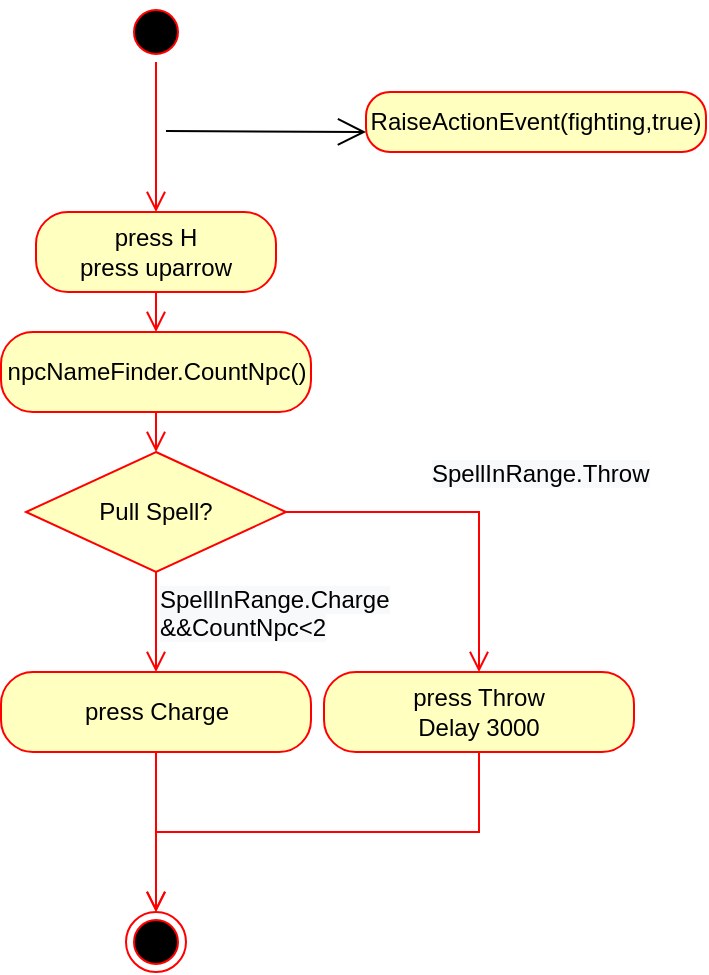 <mxfile version="20.0.3" type="github">
  <diagram id="U_paM8OxLwR11u6vjeap" name="Page-1">
    <mxGraphModel dx="1422" dy="762" grid="1" gridSize="10" guides="1" tooltips="1" connect="1" arrows="1" fold="1" page="1" pageScale="1" pageWidth="827" pageHeight="1169" math="0" shadow="0">
      <root>
        <mxCell id="0" />
        <mxCell id="1" parent="0" />
        <mxCell id="TsfCPlx0A-p-hAjdHoSZ-2" value="press H&lt;br&gt;press uparrow" style="rounded=1;whiteSpace=wrap;html=1;arcSize=40;fontColor=#000000;fillColor=#ffffc0;strokeColor=#ff0000;" vertex="1" parent="1">
          <mxGeometry x="115" y="660" width="120" height="40" as="geometry" />
        </mxCell>
        <mxCell id="TsfCPlx0A-p-hAjdHoSZ-3" value="" style="edgeStyle=orthogonalEdgeStyle;html=1;verticalAlign=bottom;endArrow=open;endSize=8;strokeColor=#ff0000;rounded=0;" edge="1" source="TsfCPlx0A-p-hAjdHoSZ-2" parent="1">
          <mxGeometry relative="1" as="geometry">
            <mxPoint x="175" y="720" as="targetPoint" />
          </mxGeometry>
        </mxCell>
        <mxCell id="TsfCPlx0A-p-hAjdHoSZ-4" value="" style="edgeStyle=orthogonalEdgeStyle;html=1;verticalAlign=bottom;endArrow=open;endSize=8;strokeColor=#ff0000;rounded=0;exitX=0.5;exitY=1;exitDx=0;exitDy=0;" edge="1" parent="1">
          <mxGeometry relative="1" as="geometry">
            <mxPoint x="175" y="660" as="targetPoint" />
            <mxPoint x="175" y="585" as="sourcePoint" />
          </mxGeometry>
        </mxCell>
        <mxCell id="TsfCPlx0A-p-hAjdHoSZ-5" value="&lt;span style=&quot;text-align: left;&quot;&gt;RaiseActionEvent(fighting,true)&lt;/span&gt;" style="rounded=1;whiteSpace=wrap;html=1;arcSize=40;fontColor=#000000;fillColor=#ffffc0;strokeColor=#ff0000;" vertex="1" parent="1">
          <mxGeometry x="280" y="600" width="170" height="30" as="geometry" />
        </mxCell>
        <mxCell id="TsfCPlx0A-p-hAjdHoSZ-6" value="" style="endArrow=open;endFill=1;endSize=12;html=1;rounded=0;" edge="1" parent="1">
          <mxGeometry width="160" relative="1" as="geometry">
            <mxPoint x="180" y="619.5" as="sourcePoint" />
            <mxPoint x="280" y="620" as="targetPoint" />
          </mxGeometry>
        </mxCell>
        <mxCell id="TsfCPlx0A-p-hAjdHoSZ-7" value="npcNameFinder.CountNpc()" style="rounded=1;whiteSpace=wrap;html=1;arcSize=40;fontColor=#000000;fillColor=#ffffc0;strokeColor=#ff0000;" vertex="1" parent="1">
          <mxGeometry x="97.5" y="720" width="155" height="40" as="geometry" />
        </mxCell>
        <mxCell id="TsfCPlx0A-p-hAjdHoSZ-8" value="Pull Spell?" style="rhombus;whiteSpace=wrap;html=1;fillColor=#ffffc0;strokeColor=#ff0000;" vertex="1" parent="1">
          <mxGeometry x="110" y="780" width="130" height="60" as="geometry" />
        </mxCell>
        <mxCell id="TsfCPlx0A-p-hAjdHoSZ-9" value="&lt;span style=&quot;font-size: 12px; text-align: center; background-color: rgb(248, 249, 250);&quot;&gt;SpellInRange.&lt;/span&gt;&lt;span style=&quot;font-size: 12px; text-align: center; background-color: rgb(248, 249, 250);&quot;&gt;Throw&lt;/span&gt;" style="edgeStyle=orthogonalEdgeStyle;html=1;align=left;verticalAlign=bottom;endArrow=open;endSize=8;strokeColor=#ff0000;rounded=0;entryX=0.5;entryY=0;entryDx=0;entryDy=0;" edge="1" source="TsfCPlx0A-p-hAjdHoSZ-8" parent="1" target="TsfCPlx0A-p-hAjdHoSZ-13">
          <mxGeometry x="-0.2" y="10" relative="1" as="geometry">
            <mxPoint x="340" y="810" as="targetPoint" />
            <mxPoint as="offset" />
          </mxGeometry>
        </mxCell>
        <mxCell id="TsfCPlx0A-p-hAjdHoSZ-10" value="&lt;span style=&quot;font-size: 12px; text-align: center; background-color: rgb(248, 249, 250);&quot;&gt;SpellInRange.Charge&lt;/span&gt;&lt;br style=&quot;font-size: 12px; text-align: center; background-color: rgb(248, 249, 250);&quot;&gt;&lt;span style=&quot;font-size: 12px; text-align: center; background-color: rgb(248, 249, 250);&quot;&gt;&amp;amp;&amp;amp;CountNpc&amp;lt;2&lt;/span&gt;" style="edgeStyle=orthogonalEdgeStyle;html=1;align=left;verticalAlign=top;endArrow=open;endSize=8;strokeColor=#ff0000;rounded=0;" edge="1" source="TsfCPlx0A-p-hAjdHoSZ-8" parent="1">
          <mxGeometry x="-1" relative="1" as="geometry">
            <mxPoint x="175" y="890" as="targetPoint" />
            <Array as="points">
              <mxPoint x="175" y="890" />
            </Array>
          </mxGeometry>
        </mxCell>
        <mxCell id="TsfCPlx0A-p-hAjdHoSZ-11" value="" style="edgeStyle=orthogonalEdgeStyle;html=1;verticalAlign=bottom;endArrow=open;endSize=8;strokeColor=#ff0000;rounded=0;exitX=0.5;exitY=1;exitDx=0;exitDy=0;entryX=0.5;entryY=0;entryDx=0;entryDy=0;" edge="1" parent="1" source="TsfCPlx0A-p-hAjdHoSZ-7" target="TsfCPlx0A-p-hAjdHoSZ-8">
          <mxGeometry relative="1" as="geometry">
            <mxPoint x="185" y="730" as="targetPoint" />
            <mxPoint x="185" y="710" as="sourcePoint" />
            <Array as="points">
              <mxPoint x="175" y="770" />
              <mxPoint x="175" y="770" />
            </Array>
          </mxGeometry>
        </mxCell>
        <mxCell id="TsfCPlx0A-p-hAjdHoSZ-12" value="press Charge&lt;br&gt;" style="rounded=1;whiteSpace=wrap;html=1;arcSize=40;fontColor=#000000;fillColor=#ffffc0;strokeColor=#ff0000;" vertex="1" parent="1">
          <mxGeometry x="97.5" y="890" width="155" height="40" as="geometry" />
        </mxCell>
        <mxCell id="TsfCPlx0A-p-hAjdHoSZ-13" value="press Throw&lt;br&gt;Delay 3000" style="rounded=1;whiteSpace=wrap;html=1;arcSize=40;fontColor=#000000;fillColor=#ffffc0;strokeColor=#ff0000;" vertex="1" parent="1">
          <mxGeometry x="259" y="890" width="155" height="40" as="geometry" />
        </mxCell>
        <mxCell id="TsfCPlx0A-p-hAjdHoSZ-14" value="" style="ellipse;html=1;shape=endState;fillColor=#000000;strokeColor=#ff0000;" vertex="1" parent="1">
          <mxGeometry x="160" y="1010" width="30" height="30" as="geometry" />
        </mxCell>
        <mxCell id="TsfCPlx0A-p-hAjdHoSZ-15" value="" style="ellipse;html=1;shape=startState;fillColor=#000000;strokeColor=#ff0000;" vertex="1" parent="1">
          <mxGeometry x="160" y="555" width="30" height="30" as="geometry" />
        </mxCell>
        <mxCell id="TsfCPlx0A-p-hAjdHoSZ-17" value="" style="edgeStyle=orthogonalEdgeStyle;html=1;verticalAlign=bottom;endArrow=open;endSize=8;strokeColor=#ff0000;rounded=0;exitX=0.5;exitY=1;exitDx=0;exitDy=0;entryX=0.5;entryY=0;entryDx=0;entryDy=0;" edge="1" parent="1" source="TsfCPlx0A-p-hAjdHoSZ-12" target="TsfCPlx0A-p-hAjdHoSZ-14">
          <mxGeometry relative="1" as="geometry">
            <mxPoint x="185" y="670" as="targetPoint" />
            <mxPoint x="185" y="595" as="sourcePoint" />
          </mxGeometry>
        </mxCell>
        <mxCell id="TsfCPlx0A-p-hAjdHoSZ-18" value="" style="edgeStyle=orthogonalEdgeStyle;html=1;verticalAlign=bottom;endArrow=open;endSize=8;strokeColor=#ff0000;rounded=0;exitX=0.5;exitY=1;exitDx=0;exitDy=0;" edge="1" parent="1" source="TsfCPlx0A-p-hAjdHoSZ-13" target="TsfCPlx0A-p-hAjdHoSZ-14">
          <mxGeometry relative="1" as="geometry">
            <mxPoint x="235" y="1010" as="targetPoint" />
            <mxPoint x="235" y="930" as="sourcePoint" />
          </mxGeometry>
        </mxCell>
      </root>
    </mxGraphModel>
  </diagram>
</mxfile>

